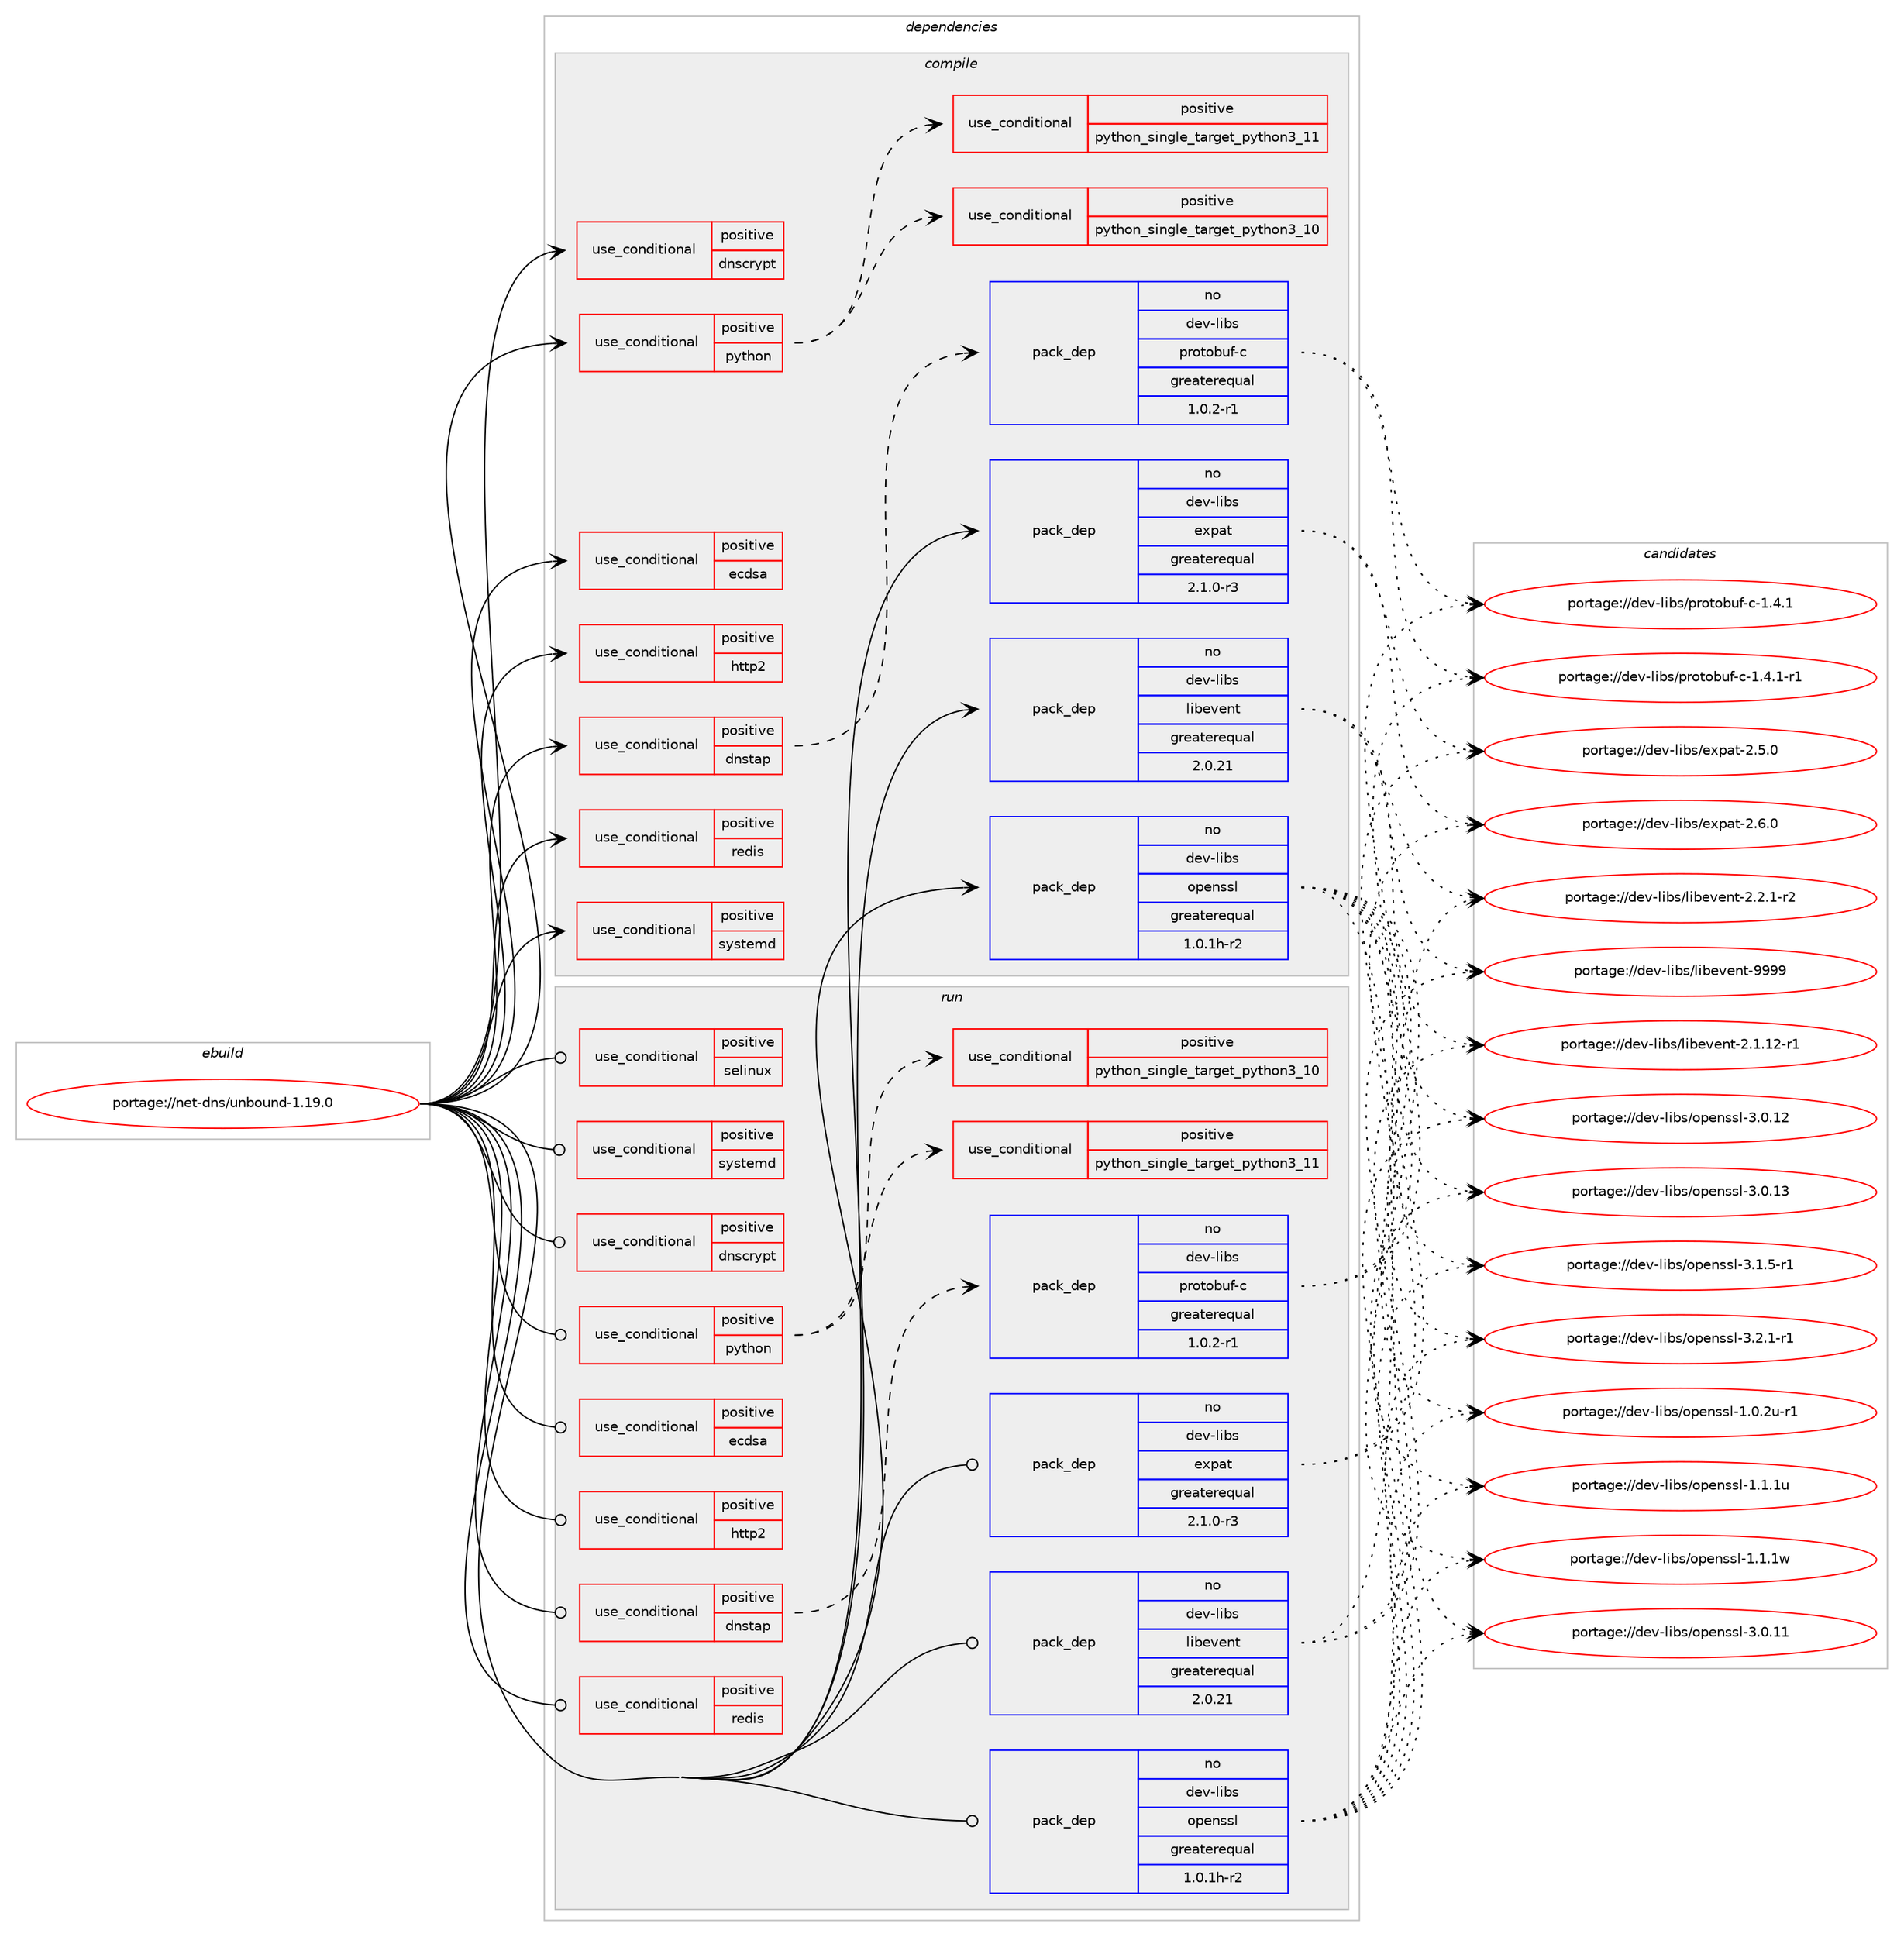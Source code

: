 digraph prolog {

# *************
# Graph options
# *************

newrank=true;
concentrate=true;
compound=true;
graph [rankdir=LR,fontname=Helvetica,fontsize=10,ranksep=1.5];#, ranksep=2.5, nodesep=0.2];
edge  [arrowhead=vee];
node  [fontname=Helvetica,fontsize=10];

# **********
# The ebuild
# **********

subgraph cluster_leftcol {
color=gray;
rank=same;
label=<<i>ebuild</i>>;
id [label="portage://net-dns/unbound-1.19.0", color=red, width=4, href="../net-dns/unbound-1.19.0.svg"];
}

# ****************
# The dependencies
# ****************

subgraph cluster_midcol {
color=gray;
label=<<i>dependencies</i>>;
subgraph cluster_compile {
fillcolor="#eeeeee";
style=filled;
label=<<i>compile</i>>;
subgraph cond1127 {
dependency1341 [label=<<TABLE BORDER="0" CELLBORDER="1" CELLSPACING="0" CELLPADDING="4"><TR><TD ROWSPAN="3" CELLPADDING="10">use_conditional</TD></TR><TR><TD>positive</TD></TR><TR><TD>dnscrypt</TD></TR></TABLE>>, shape=none, color=red];
# *** BEGIN UNKNOWN DEPENDENCY TYPE (TODO) ***
# dependency1341 -> package_dependency(portage://net-dns/unbound-1.19.0,install,no,dev-libs,libsodium,none,[,,],any_same_slot,[use(optenable(abi_x86_32),negative),use(optenable(abi_x86_64),negative),use(optenable(abi_x86_x32),negative),use(optenable(abi_mips_n32),negative),use(optenable(abi_mips_n64),negative),use(optenable(abi_mips_o32),negative),use(optenable(abi_s390_32),negative),use(optenable(abi_s390_64),negative)])
# *** END UNKNOWN DEPENDENCY TYPE (TODO) ***

}
id:e -> dependency1341:w [weight=20,style="solid",arrowhead="vee"];
subgraph cond1128 {
dependency1342 [label=<<TABLE BORDER="0" CELLBORDER="1" CELLSPACING="0" CELLPADDING="4"><TR><TD ROWSPAN="3" CELLPADDING="10">use_conditional</TD></TR><TR><TD>positive</TD></TR><TR><TD>dnstap</TD></TR></TABLE>>, shape=none, color=red];
# *** BEGIN UNKNOWN DEPENDENCY TYPE (TODO) ***
# dependency1342 -> package_dependency(portage://net-dns/unbound-1.19.0,install,no,dev-libs,fstrm,none,[,,],[],[use(optenable(abi_x86_32),negative),use(optenable(abi_x86_64),negative),use(optenable(abi_x86_x32),negative),use(optenable(abi_mips_n32),negative),use(optenable(abi_mips_n64),negative),use(optenable(abi_mips_o32),negative),use(optenable(abi_s390_32),negative),use(optenable(abi_s390_64),negative)])
# *** END UNKNOWN DEPENDENCY TYPE (TODO) ***

subgraph pack201 {
dependency1343 [label=<<TABLE BORDER="0" CELLBORDER="1" CELLSPACING="0" CELLPADDING="4" WIDTH="220"><TR><TD ROWSPAN="6" CELLPADDING="30">pack_dep</TD></TR><TR><TD WIDTH="110">no</TD></TR><TR><TD>dev-libs</TD></TR><TR><TD>protobuf-c</TD></TR><TR><TD>greaterequal</TD></TR><TR><TD>1.0.2-r1</TD></TR></TABLE>>, shape=none, color=blue];
}
dependency1342:e -> dependency1343:w [weight=20,style="dashed",arrowhead="vee"];
}
id:e -> dependency1342:w [weight=20,style="solid",arrowhead="vee"];
subgraph cond1129 {
dependency1344 [label=<<TABLE BORDER="0" CELLBORDER="1" CELLSPACING="0" CELLPADDING="4"><TR><TD ROWSPAN="3" CELLPADDING="10">use_conditional</TD></TR><TR><TD>positive</TD></TR><TR><TD>ecdsa</TD></TR></TABLE>>, shape=none, color=red];
# *** BEGIN UNKNOWN DEPENDENCY TYPE (TODO) ***
# dependency1344 -> package_dependency(portage://net-dns/unbound-1.19.0,install,no,dev-libs,openssl,none,[,,],[slot(0)],[use(disable(bindist),negative)])
# *** END UNKNOWN DEPENDENCY TYPE (TODO) ***

}
id:e -> dependency1344:w [weight=20,style="solid",arrowhead="vee"];
subgraph cond1130 {
dependency1345 [label=<<TABLE BORDER="0" CELLBORDER="1" CELLSPACING="0" CELLPADDING="4"><TR><TD ROWSPAN="3" CELLPADDING="10">use_conditional</TD></TR><TR><TD>positive</TD></TR><TR><TD>http2</TD></TR></TABLE>>, shape=none, color=red];
# *** BEGIN UNKNOWN DEPENDENCY TYPE (TODO) ***
# dependency1345 -> package_dependency(portage://net-dns/unbound-1.19.0,install,no,net-libs,nghttp2,none,[,,],any_same_slot,[use(optenable(abi_x86_32),negative),use(optenable(abi_x86_64),negative),use(optenable(abi_x86_x32),negative),use(optenable(abi_mips_n32),negative),use(optenable(abi_mips_n64),negative),use(optenable(abi_mips_o32),negative),use(optenable(abi_s390_32),negative),use(optenable(abi_s390_64),negative)])
# *** END UNKNOWN DEPENDENCY TYPE (TODO) ***

}
id:e -> dependency1345:w [weight=20,style="solid",arrowhead="vee"];
subgraph cond1131 {
dependency1346 [label=<<TABLE BORDER="0" CELLBORDER="1" CELLSPACING="0" CELLPADDING="4"><TR><TD ROWSPAN="3" CELLPADDING="10">use_conditional</TD></TR><TR><TD>positive</TD></TR><TR><TD>python</TD></TR></TABLE>>, shape=none, color=red];
subgraph cond1132 {
dependency1347 [label=<<TABLE BORDER="0" CELLBORDER="1" CELLSPACING="0" CELLPADDING="4"><TR><TD ROWSPAN="3" CELLPADDING="10">use_conditional</TD></TR><TR><TD>positive</TD></TR><TR><TD>python_single_target_python3_10</TD></TR></TABLE>>, shape=none, color=red];
# *** BEGIN UNKNOWN DEPENDENCY TYPE (TODO) ***
# dependency1347 -> package_dependency(portage://net-dns/unbound-1.19.0,install,no,dev-lang,python,none,[,,],[slot(3.10)],[])
# *** END UNKNOWN DEPENDENCY TYPE (TODO) ***

}
dependency1346:e -> dependency1347:w [weight=20,style="dashed",arrowhead="vee"];
subgraph cond1133 {
dependency1348 [label=<<TABLE BORDER="0" CELLBORDER="1" CELLSPACING="0" CELLPADDING="4"><TR><TD ROWSPAN="3" CELLPADDING="10">use_conditional</TD></TR><TR><TD>positive</TD></TR><TR><TD>python_single_target_python3_11</TD></TR></TABLE>>, shape=none, color=red];
# *** BEGIN UNKNOWN DEPENDENCY TYPE (TODO) ***
# dependency1348 -> package_dependency(portage://net-dns/unbound-1.19.0,install,no,dev-lang,python,none,[,,],[slot(3.11)],[])
# *** END UNKNOWN DEPENDENCY TYPE (TODO) ***

}
dependency1346:e -> dependency1348:w [weight=20,style="dashed",arrowhead="vee"];
}
id:e -> dependency1346:w [weight=20,style="solid",arrowhead="vee"];
subgraph cond1134 {
dependency1349 [label=<<TABLE BORDER="0" CELLBORDER="1" CELLSPACING="0" CELLPADDING="4"><TR><TD ROWSPAN="3" CELLPADDING="10">use_conditional</TD></TR><TR><TD>positive</TD></TR><TR><TD>redis</TD></TR></TABLE>>, shape=none, color=red];
# *** BEGIN UNKNOWN DEPENDENCY TYPE (TODO) ***
# dependency1349 -> package_dependency(portage://net-dns/unbound-1.19.0,install,no,dev-libs,hiredis,none,[,,],any_same_slot,[])
# *** END UNKNOWN DEPENDENCY TYPE (TODO) ***

}
id:e -> dependency1349:w [weight=20,style="solid",arrowhead="vee"];
subgraph cond1135 {
dependency1350 [label=<<TABLE BORDER="0" CELLBORDER="1" CELLSPACING="0" CELLPADDING="4"><TR><TD ROWSPAN="3" CELLPADDING="10">use_conditional</TD></TR><TR><TD>positive</TD></TR><TR><TD>systemd</TD></TR></TABLE>>, shape=none, color=red];
# *** BEGIN UNKNOWN DEPENDENCY TYPE (TODO) ***
# dependency1350 -> package_dependency(portage://net-dns/unbound-1.19.0,install,no,sys-apps,systemd,none,[,,],[],[])
# *** END UNKNOWN DEPENDENCY TYPE (TODO) ***

}
id:e -> dependency1350:w [weight=20,style="solid",arrowhead="vee"];
# *** BEGIN UNKNOWN DEPENDENCY TYPE (TODO) ***
# id -> package_dependency(portage://net-dns/unbound-1.19.0,install,no,acct-group,unbound,none,[,,],[],[])
# *** END UNKNOWN DEPENDENCY TYPE (TODO) ***

# *** BEGIN UNKNOWN DEPENDENCY TYPE (TODO) ***
# id -> package_dependency(portage://net-dns/unbound-1.19.0,install,no,acct-user,unbound,none,[,,],[],[])
# *** END UNKNOWN DEPENDENCY TYPE (TODO) ***

subgraph pack202 {
dependency1351 [label=<<TABLE BORDER="0" CELLBORDER="1" CELLSPACING="0" CELLPADDING="4" WIDTH="220"><TR><TD ROWSPAN="6" CELLPADDING="30">pack_dep</TD></TR><TR><TD WIDTH="110">no</TD></TR><TR><TD>dev-libs</TD></TR><TR><TD>expat</TD></TR><TR><TD>greaterequal</TD></TR><TR><TD>2.1.0-r3</TD></TR></TABLE>>, shape=none, color=blue];
}
id:e -> dependency1351:w [weight=20,style="solid",arrowhead="vee"];
subgraph pack203 {
dependency1352 [label=<<TABLE BORDER="0" CELLBORDER="1" CELLSPACING="0" CELLPADDING="4" WIDTH="220"><TR><TD ROWSPAN="6" CELLPADDING="30">pack_dep</TD></TR><TR><TD WIDTH="110">no</TD></TR><TR><TD>dev-libs</TD></TR><TR><TD>libevent</TD></TR><TR><TD>greaterequal</TD></TR><TR><TD>2.0.21</TD></TR></TABLE>>, shape=none, color=blue];
}
id:e -> dependency1352:w [weight=20,style="solid",arrowhead="vee"];
subgraph pack204 {
dependency1353 [label=<<TABLE BORDER="0" CELLBORDER="1" CELLSPACING="0" CELLPADDING="4" WIDTH="220"><TR><TD ROWSPAN="6" CELLPADDING="30">pack_dep</TD></TR><TR><TD WIDTH="110">no</TD></TR><TR><TD>dev-libs</TD></TR><TR><TD>openssl</TD></TR><TR><TD>greaterequal</TD></TR><TR><TD>1.0.1h-r2</TD></TR></TABLE>>, shape=none, color=blue];
}
id:e -> dependency1353:w [weight=20,style="solid",arrowhead="vee"];
}
subgraph cluster_compileandrun {
fillcolor="#eeeeee";
style=filled;
label=<<i>compile and run</i>>;
}
subgraph cluster_run {
fillcolor="#eeeeee";
style=filled;
label=<<i>run</i>>;
subgraph cond1136 {
dependency1354 [label=<<TABLE BORDER="0" CELLBORDER="1" CELLSPACING="0" CELLPADDING="4"><TR><TD ROWSPAN="3" CELLPADDING="10">use_conditional</TD></TR><TR><TD>positive</TD></TR><TR><TD>dnscrypt</TD></TR></TABLE>>, shape=none, color=red];
# *** BEGIN UNKNOWN DEPENDENCY TYPE (TODO) ***
# dependency1354 -> package_dependency(portage://net-dns/unbound-1.19.0,run,no,dev-libs,libsodium,none,[,,],any_same_slot,[use(optenable(abi_x86_32),negative),use(optenable(abi_x86_64),negative),use(optenable(abi_x86_x32),negative),use(optenable(abi_mips_n32),negative),use(optenable(abi_mips_n64),negative),use(optenable(abi_mips_o32),negative),use(optenable(abi_s390_32),negative),use(optenable(abi_s390_64),negative)])
# *** END UNKNOWN DEPENDENCY TYPE (TODO) ***

}
id:e -> dependency1354:w [weight=20,style="solid",arrowhead="odot"];
subgraph cond1137 {
dependency1355 [label=<<TABLE BORDER="0" CELLBORDER="1" CELLSPACING="0" CELLPADDING="4"><TR><TD ROWSPAN="3" CELLPADDING="10">use_conditional</TD></TR><TR><TD>positive</TD></TR><TR><TD>dnstap</TD></TR></TABLE>>, shape=none, color=red];
# *** BEGIN UNKNOWN DEPENDENCY TYPE (TODO) ***
# dependency1355 -> package_dependency(portage://net-dns/unbound-1.19.0,run,no,dev-libs,fstrm,none,[,,],[],[use(optenable(abi_x86_32),negative),use(optenable(abi_x86_64),negative),use(optenable(abi_x86_x32),negative),use(optenable(abi_mips_n32),negative),use(optenable(abi_mips_n64),negative),use(optenable(abi_mips_o32),negative),use(optenable(abi_s390_32),negative),use(optenable(abi_s390_64),negative)])
# *** END UNKNOWN DEPENDENCY TYPE (TODO) ***

subgraph pack205 {
dependency1356 [label=<<TABLE BORDER="0" CELLBORDER="1" CELLSPACING="0" CELLPADDING="4" WIDTH="220"><TR><TD ROWSPAN="6" CELLPADDING="30">pack_dep</TD></TR><TR><TD WIDTH="110">no</TD></TR><TR><TD>dev-libs</TD></TR><TR><TD>protobuf-c</TD></TR><TR><TD>greaterequal</TD></TR><TR><TD>1.0.2-r1</TD></TR></TABLE>>, shape=none, color=blue];
}
dependency1355:e -> dependency1356:w [weight=20,style="dashed",arrowhead="vee"];
}
id:e -> dependency1355:w [weight=20,style="solid",arrowhead="odot"];
subgraph cond1138 {
dependency1357 [label=<<TABLE BORDER="0" CELLBORDER="1" CELLSPACING="0" CELLPADDING="4"><TR><TD ROWSPAN="3" CELLPADDING="10">use_conditional</TD></TR><TR><TD>positive</TD></TR><TR><TD>ecdsa</TD></TR></TABLE>>, shape=none, color=red];
# *** BEGIN UNKNOWN DEPENDENCY TYPE (TODO) ***
# dependency1357 -> package_dependency(portage://net-dns/unbound-1.19.0,run,no,dev-libs,openssl,none,[,,],[slot(0)],[use(disable(bindist),negative)])
# *** END UNKNOWN DEPENDENCY TYPE (TODO) ***

}
id:e -> dependency1357:w [weight=20,style="solid",arrowhead="odot"];
subgraph cond1139 {
dependency1358 [label=<<TABLE BORDER="0" CELLBORDER="1" CELLSPACING="0" CELLPADDING="4"><TR><TD ROWSPAN="3" CELLPADDING="10">use_conditional</TD></TR><TR><TD>positive</TD></TR><TR><TD>http2</TD></TR></TABLE>>, shape=none, color=red];
# *** BEGIN UNKNOWN DEPENDENCY TYPE (TODO) ***
# dependency1358 -> package_dependency(portage://net-dns/unbound-1.19.0,run,no,net-libs,nghttp2,none,[,,],any_same_slot,[use(optenable(abi_x86_32),negative),use(optenable(abi_x86_64),negative),use(optenable(abi_x86_x32),negative),use(optenable(abi_mips_n32),negative),use(optenable(abi_mips_n64),negative),use(optenable(abi_mips_o32),negative),use(optenable(abi_s390_32),negative),use(optenable(abi_s390_64),negative)])
# *** END UNKNOWN DEPENDENCY TYPE (TODO) ***

}
id:e -> dependency1358:w [weight=20,style="solid",arrowhead="odot"];
subgraph cond1140 {
dependency1359 [label=<<TABLE BORDER="0" CELLBORDER="1" CELLSPACING="0" CELLPADDING="4"><TR><TD ROWSPAN="3" CELLPADDING="10">use_conditional</TD></TR><TR><TD>positive</TD></TR><TR><TD>python</TD></TR></TABLE>>, shape=none, color=red];
subgraph cond1141 {
dependency1360 [label=<<TABLE BORDER="0" CELLBORDER="1" CELLSPACING="0" CELLPADDING="4"><TR><TD ROWSPAN="3" CELLPADDING="10">use_conditional</TD></TR><TR><TD>positive</TD></TR><TR><TD>python_single_target_python3_10</TD></TR></TABLE>>, shape=none, color=red];
# *** BEGIN UNKNOWN DEPENDENCY TYPE (TODO) ***
# dependency1360 -> package_dependency(portage://net-dns/unbound-1.19.0,run,no,dev-lang,python,none,[,,],[slot(3.10)],[])
# *** END UNKNOWN DEPENDENCY TYPE (TODO) ***

}
dependency1359:e -> dependency1360:w [weight=20,style="dashed",arrowhead="vee"];
subgraph cond1142 {
dependency1361 [label=<<TABLE BORDER="0" CELLBORDER="1" CELLSPACING="0" CELLPADDING="4"><TR><TD ROWSPAN="3" CELLPADDING="10">use_conditional</TD></TR><TR><TD>positive</TD></TR><TR><TD>python_single_target_python3_11</TD></TR></TABLE>>, shape=none, color=red];
# *** BEGIN UNKNOWN DEPENDENCY TYPE (TODO) ***
# dependency1361 -> package_dependency(portage://net-dns/unbound-1.19.0,run,no,dev-lang,python,none,[,,],[slot(3.11)],[])
# *** END UNKNOWN DEPENDENCY TYPE (TODO) ***

}
dependency1359:e -> dependency1361:w [weight=20,style="dashed",arrowhead="vee"];
}
id:e -> dependency1359:w [weight=20,style="solid",arrowhead="odot"];
subgraph cond1143 {
dependency1362 [label=<<TABLE BORDER="0" CELLBORDER="1" CELLSPACING="0" CELLPADDING="4"><TR><TD ROWSPAN="3" CELLPADDING="10">use_conditional</TD></TR><TR><TD>positive</TD></TR><TR><TD>redis</TD></TR></TABLE>>, shape=none, color=red];
# *** BEGIN UNKNOWN DEPENDENCY TYPE (TODO) ***
# dependency1362 -> package_dependency(portage://net-dns/unbound-1.19.0,run,no,dev-libs,hiredis,none,[,,],any_same_slot,[])
# *** END UNKNOWN DEPENDENCY TYPE (TODO) ***

}
id:e -> dependency1362:w [weight=20,style="solid",arrowhead="odot"];
subgraph cond1144 {
dependency1363 [label=<<TABLE BORDER="0" CELLBORDER="1" CELLSPACING="0" CELLPADDING="4"><TR><TD ROWSPAN="3" CELLPADDING="10">use_conditional</TD></TR><TR><TD>positive</TD></TR><TR><TD>selinux</TD></TR></TABLE>>, shape=none, color=red];
# *** BEGIN UNKNOWN DEPENDENCY TYPE (TODO) ***
# dependency1363 -> package_dependency(portage://net-dns/unbound-1.19.0,run,no,sec-policy,selinux-bind,none,[,,],[],[])
# *** END UNKNOWN DEPENDENCY TYPE (TODO) ***

}
id:e -> dependency1363:w [weight=20,style="solid",arrowhead="odot"];
subgraph cond1145 {
dependency1364 [label=<<TABLE BORDER="0" CELLBORDER="1" CELLSPACING="0" CELLPADDING="4"><TR><TD ROWSPAN="3" CELLPADDING="10">use_conditional</TD></TR><TR><TD>positive</TD></TR><TR><TD>systemd</TD></TR></TABLE>>, shape=none, color=red];
# *** BEGIN UNKNOWN DEPENDENCY TYPE (TODO) ***
# dependency1364 -> package_dependency(portage://net-dns/unbound-1.19.0,run,no,sys-apps,systemd,none,[,,],[],[])
# *** END UNKNOWN DEPENDENCY TYPE (TODO) ***

}
id:e -> dependency1364:w [weight=20,style="solid",arrowhead="odot"];
# *** BEGIN UNKNOWN DEPENDENCY TYPE (TODO) ***
# id -> package_dependency(portage://net-dns/unbound-1.19.0,run,no,acct-group,unbound,none,[,,],[],[])
# *** END UNKNOWN DEPENDENCY TYPE (TODO) ***

# *** BEGIN UNKNOWN DEPENDENCY TYPE (TODO) ***
# id -> package_dependency(portage://net-dns/unbound-1.19.0,run,no,acct-user,unbound,none,[,,],[],[])
# *** END UNKNOWN DEPENDENCY TYPE (TODO) ***

subgraph pack206 {
dependency1365 [label=<<TABLE BORDER="0" CELLBORDER="1" CELLSPACING="0" CELLPADDING="4" WIDTH="220"><TR><TD ROWSPAN="6" CELLPADDING="30">pack_dep</TD></TR><TR><TD WIDTH="110">no</TD></TR><TR><TD>dev-libs</TD></TR><TR><TD>expat</TD></TR><TR><TD>greaterequal</TD></TR><TR><TD>2.1.0-r3</TD></TR></TABLE>>, shape=none, color=blue];
}
id:e -> dependency1365:w [weight=20,style="solid",arrowhead="odot"];
subgraph pack207 {
dependency1366 [label=<<TABLE BORDER="0" CELLBORDER="1" CELLSPACING="0" CELLPADDING="4" WIDTH="220"><TR><TD ROWSPAN="6" CELLPADDING="30">pack_dep</TD></TR><TR><TD WIDTH="110">no</TD></TR><TR><TD>dev-libs</TD></TR><TR><TD>libevent</TD></TR><TR><TD>greaterequal</TD></TR><TR><TD>2.0.21</TD></TR></TABLE>>, shape=none, color=blue];
}
id:e -> dependency1366:w [weight=20,style="solid",arrowhead="odot"];
subgraph pack208 {
dependency1367 [label=<<TABLE BORDER="0" CELLBORDER="1" CELLSPACING="0" CELLPADDING="4" WIDTH="220"><TR><TD ROWSPAN="6" CELLPADDING="30">pack_dep</TD></TR><TR><TD WIDTH="110">no</TD></TR><TR><TD>dev-libs</TD></TR><TR><TD>openssl</TD></TR><TR><TD>greaterequal</TD></TR><TR><TD>1.0.1h-r2</TD></TR></TABLE>>, shape=none, color=blue];
}
id:e -> dependency1367:w [weight=20,style="solid",arrowhead="odot"];
# *** BEGIN UNKNOWN DEPENDENCY TYPE (TODO) ***
# id -> package_dependency(portage://net-dns/unbound-1.19.0,run,no,net-dns,dnssec-root,none,[,,],[],[])
# *** END UNKNOWN DEPENDENCY TYPE (TODO) ***

}
}

# **************
# The candidates
# **************

subgraph cluster_choices {
rank=same;
color=gray;
label=<<i>candidates</i>>;

subgraph choice201 {
color=black;
nodesep=1;
choice100101118451081059811547112114111116111981171024599454946524649 [label="portage://dev-libs/protobuf-c-1.4.1", color=red, width=4,href="../dev-libs/protobuf-c-1.4.1.svg"];
choice1001011184510810598115471121141111161119811710245994549465246494511449 [label="portage://dev-libs/protobuf-c-1.4.1-r1", color=red, width=4,href="../dev-libs/protobuf-c-1.4.1-r1.svg"];
dependency1343:e -> choice100101118451081059811547112114111116111981171024599454946524649:w [style=dotted,weight="100"];
dependency1343:e -> choice1001011184510810598115471121141111161119811710245994549465246494511449:w [style=dotted,weight="100"];
}
subgraph choice202 {
color=black;
nodesep=1;
choice10010111845108105981154710112011297116455046534648 [label="portage://dev-libs/expat-2.5.0", color=red, width=4,href="../dev-libs/expat-2.5.0.svg"];
choice10010111845108105981154710112011297116455046544648 [label="portage://dev-libs/expat-2.6.0", color=red, width=4,href="../dev-libs/expat-2.6.0.svg"];
dependency1351:e -> choice10010111845108105981154710112011297116455046534648:w [style=dotted,weight="100"];
dependency1351:e -> choice10010111845108105981154710112011297116455046544648:w [style=dotted,weight="100"];
}
subgraph choice203 {
color=black;
nodesep=1;
choice10010111845108105981154710810598101118101110116455046494649504511449 [label="portage://dev-libs/libevent-2.1.12-r1", color=red, width=4,href="../dev-libs/libevent-2.1.12-r1.svg"];
choice100101118451081059811547108105981011181011101164550465046494511450 [label="portage://dev-libs/libevent-2.2.1-r2", color=red, width=4,href="../dev-libs/libevent-2.2.1-r2.svg"];
choice100101118451081059811547108105981011181011101164557575757 [label="portage://dev-libs/libevent-9999", color=red, width=4,href="../dev-libs/libevent-9999.svg"];
dependency1352:e -> choice10010111845108105981154710810598101118101110116455046494649504511449:w [style=dotted,weight="100"];
dependency1352:e -> choice100101118451081059811547108105981011181011101164550465046494511450:w [style=dotted,weight="100"];
dependency1352:e -> choice100101118451081059811547108105981011181011101164557575757:w [style=dotted,weight="100"];
}
subgraph choice204 {
color=black;
nodesep=1;
choice1001011184510810598115471111121011101151151084549464846501174511449 [label="portage://dev-libs/openssl-1.0.2u-r1", color=red, width=4,href="../dev-libs/openssl-1.0.2u-r1.svg"];
choice100101118451081059811547111112101110115115108454946494649117 [label="portage://dev-libs/openssl-1.1.1u", color=red, width=4,href="../dev-libs/openssl-1.1.1u.svg"];
choice100101118451081059811547111112101110115115108454946494649119 [label="portage://dev-libs/openssl-1.1.1w", color=red, width=4,href="../dev-libs/openssl-1.1.1w.svg"];
choice10010111845108105981154711111210111011511510845514648464949 [label="portage://dev-libs/openssl-3.0.11", color=red, width=4,href="../dev-libs/openssl-3.0.11.svg"];
choice10010111845108105981154711111210111011511510845514648464950 [label="portage://dev-libs/openssl-3.0.12", color=red, width=4,href="../dev-libs/openssl-3.0.12.svg"];
choice10010111845108105981154711111210111011511510845514648464951 [label="portage://dev-libs/openssl-3.0.13", color=red, width=4,href="../dev-libs/openssl-3.0.13.svg"];
choice1001011184510810598115471111121011101151151084551464946534511449 [label="portage://dev-libs/openssl-3.1.5-r1", color=red, width=4,href="../dev-libs/openssl-3.1.5-r1.svg"];
choice1001011184510810598115471111121011101151151084551465046494511449 [label="portage://dev-libs/openssl-3.2.1-r1", color=red, width=4,href="../dev-libs/openssl-3.2.1-r1.svg"];
dependency1353:e -> choice1001011184510810598115471111121011101151151084549464846501174511449:w [style=dotted,weight="100"];
dependency1353:e -> choice100101118451081059811547111112101110115115108454946494649117:w [style=dotted,weight="100"];
dependency1353:e -> choice100101118451081059811547111112101110115115108454946494649119:w [style=dotted,weight="100"];
dependency1353:e -> choice10010111845108105981154711111210111011511510845514648464949:w [style=dotted,weight="100"];
dependency1353:e -> choice10010111845108105981154711111210111011511510845514648464950:w [style=dotted,weight="100"];
dependency1353:e -> choice10010111845108105981154711111210111011511510845514648464951:w [style=dotted,weight="100"];
dependency1353:e -> choice1001011184510810598115471111121011101151151084551464946534511449:w [style=dotted,weight="100"];
dependency1353:e -> choice1001011184510810598115471111121011101151151084551465046494511449:w [style=dotted,weight="100"];
}
subgraph choice205 {
color=black;
nodesep=1;
choice100101118451081059811547112114111116111981171024599454946524649 [label="portage://dev-libs/protobuf-c-1.4.1", color=red, width=4,href="../dev-libs/protobuf-c-1.4.1.svg"];
choice1001011184510810598115471121141111161119811710245994549465246494511449 [label="portage://dev-libs/protobuf-c-1.4.1-r1", color=red, width=4,href="../dev-libs/protobuf-c-1.4.1-r1.svg"];
dependency1356:e -> choice100101118451081059811547112114111116111981171024599454946524649:w [style=dotted,weight="100"];
dependency1356:e -> choice1001011184510810598115471121141111161119811710245994549465246494511449:w [style=dotted,weight="100"];
}
subgraph choice206 {
color=black;
nodesep=1;
choice10010111845108105981154710112011297116455046534648 [label="portage://dev-libs/expat-2.5.0", color=red, width=4,href="../dev-libs/expat-2.5.0.svg"];
choice10010111845108105981154710112011297116455046544648 [label="portage://dev-libs/expat-2.6.0", color=red, width=4,href="../dev-libs/expat-2.6.0.svg"];
dependency1365:e -> choice10010111845108105981154710112011297116455046534648:w [style=dotted,weight="100"];
dependency1365:e -> choice10010111845108105981154710112011297116455046544648:w [style=dotted,weight="100"];
}
subgraph choice207 {
color=black;
nodesep=1;
choice10010111845108105981154710810598101118101110116455046494649504511449 [label="portage://dev-libs/libevent-2.1.12-r1", color=red, width=4,href="../dev-libs/libevent-2.1.12-r1.svg"];
choice100101118451081059811547108105981011181011101164550465046494511450 [label="portage://dev-libs/libevent-2.2.1-r2", color=red, width=4,href="../dev-libs/libevent-2.2.1-r2.svg"];
choice100101118451081059811547108105981011181011101164557575757 [label="portage://dev-libs/libevent-9999", color=red, width=4,href="../dev-libs/libevent-9999.svg"];
dependency1366:e -> choice10010111845108105981154710810598101118101110116455046494649504511449:w [style=dotted,weight="100"];
dependency1366:e -> choice100101118451081059811547108105981011181011101164550465046494511450:w [style=dotted,weight="100"];
dependency1366:e -> choice100101118451081059811547108105981011181011101164557575757:w [style=dotted,weight="100"];
}
subgraph choice208 {
color=black;
nodesep=1;
choice1001011184510810598115471111121011101151151084549464846501174511449 [label="portage://dev-libs/openssl-1.0.2u-r1", color=red, width=4,href="../dev-libs/openssl-1.0.2u-r1.svg"];
choice100101118451081059811547111112101110115115108454946494649117 [label="portage://dev-libs/openssl-1.1.1u", color=red, width=4,href="../dev-libs/openssl-1.1.1u.svg"];
choice100101118451081059811547111112101110115115108454946494649119 [label="portage://dev-libs/openssl-1.1.1w", color=red, width=4,href="../dev-libs/openssl-1.1.1w.svg"];
choice10010111845108105981154711111210111011511510845514648464949 [label="portage://dev-libs/openssl-3.0.11", color=red, width=4,href="../dev-libs/openssl-3.0.11.svg"];
choice10010111845108105981154711111210111011511510845514648464950 [label="portage://dev-libs/openssl-3.0.12", color=red, width=4,href="../dev-libs/openssl-3.0.12.svg"];
choice10010111845108105981154711111210111011511510845514648464951 [label="portage://dev-libs/openssl-3.0.13", color=red, width=4,href="../dev-libs/openssl-3.0.13.svg"];
choice1001011184510810598115471111121011101151151084551464946534511449 [label="portage://dev-libs/openssl-3.1.5-r1", color=red, width=4,href="../dev-libs/openssl-3.1.5-r1.svg"];
choice1001011184510810598115471111121011101151151084551465046494511449 [label="portage://dev-libs/openssl-3.2.1-r1", color=red, width=4,href="../dev-libs/openssl-3.2.1-r1.svg"];
dependency1367:e -> choice1001011184510810598115471111121011101151151084549464846501174511449:w [style=dotted,weight="100"];
dependency1367:e -> choice100101118451081059811547111112101110115115108454946494649117:w [style=dotted,weight="100"];
dependency1367:e -> choice100101118451081059811547111112101110115115108454946494649119:w [style=dotted,weight="100"];
dependency1367:e -> choice10010111845108105981154711111210111011511510845514648464949:w [style=dotted,weight="100"];
dependency1367:e -> choice10010111845108105981154711111210111011511510845514648464950:w [style=dotted,weight="100"];
dependency1367:e -> choice10010111845108105981154711111210111011511510845514648464951:w [style=dotted,weight="100"];
dependency1367:e -> choice1001011184510810598115471111121011101151151084551464946534511449:w [style=dotted,weight="100"];
dependency1367:e -> choice1001011184510810598115471111121011101151151084551465046494511449:w [style=dotted,weight="100"];
}
}

}

